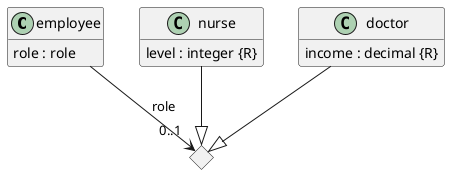 @startuml
hide <<Path>> circle
hide <<Response>> circle
hide <<Parameter>> circle
hide empty methods
hide empty fields
set namespaceSeparator none

class "employee" as employee {
  {field} role : role
}

class "nurse" as nurse {
  {field} level : integer {R}
}

class "doctor" as doctor {
  {field} income : decimal {R}
}

diamond anon1

"employee" -->"0..1" "anon1" : "role"

"doctor" --|> "anon1"

"nurse" --|> "anon1"

@enduml